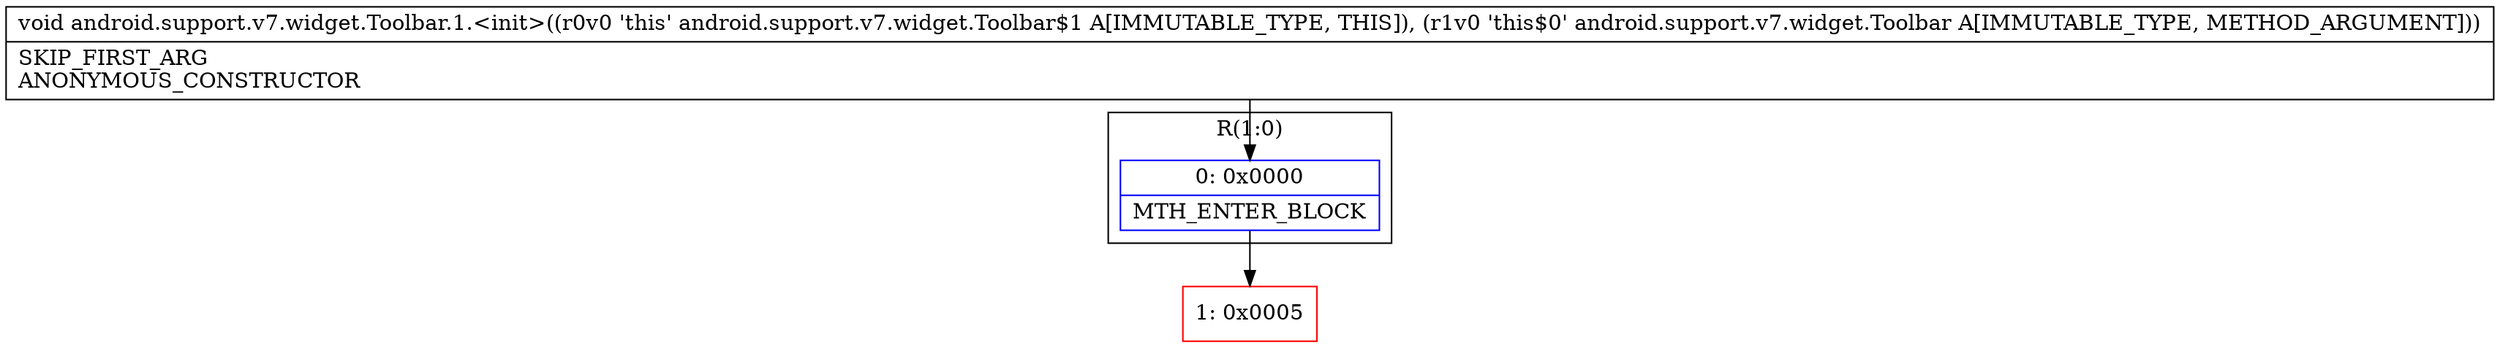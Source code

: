 digraph "CFG forandroid.support.v7.widget.Toolbar.1.\<init\>(Landroid\/support\/v7\/widget\/Toolbar;)V" {
subgraph cluster_Region_1278443329 {
label = "R(1:0)";
node [shape=record,color=blue];
Node_0 [shape=record,label="{0\:\ 0x0000|MTH_ENTER_BLOCK\l}"];
}
Node_1 [shape=record,color=red,label="{1\:\ 0x0005}"];
MethodNode[shape=record,label="{void android.support.v7.widget.Toolbar.1.\<init\>((r0v0 'this' android.support.v7.widget.Toolbar$1 A[IMMUTABLE_TYPE, THIS]), (r1v0 'this$0' android.support.v7.widget.Toolbar A[IMMUTABLE_TYPE, METHOD_ARGUMENT]))  | SKIP_FIRST_ARG\lANONYMOUS_CONSTRUCTOR\l}"];
MethodNode -> Node_0;
Node_0 -> Node_1;
}

